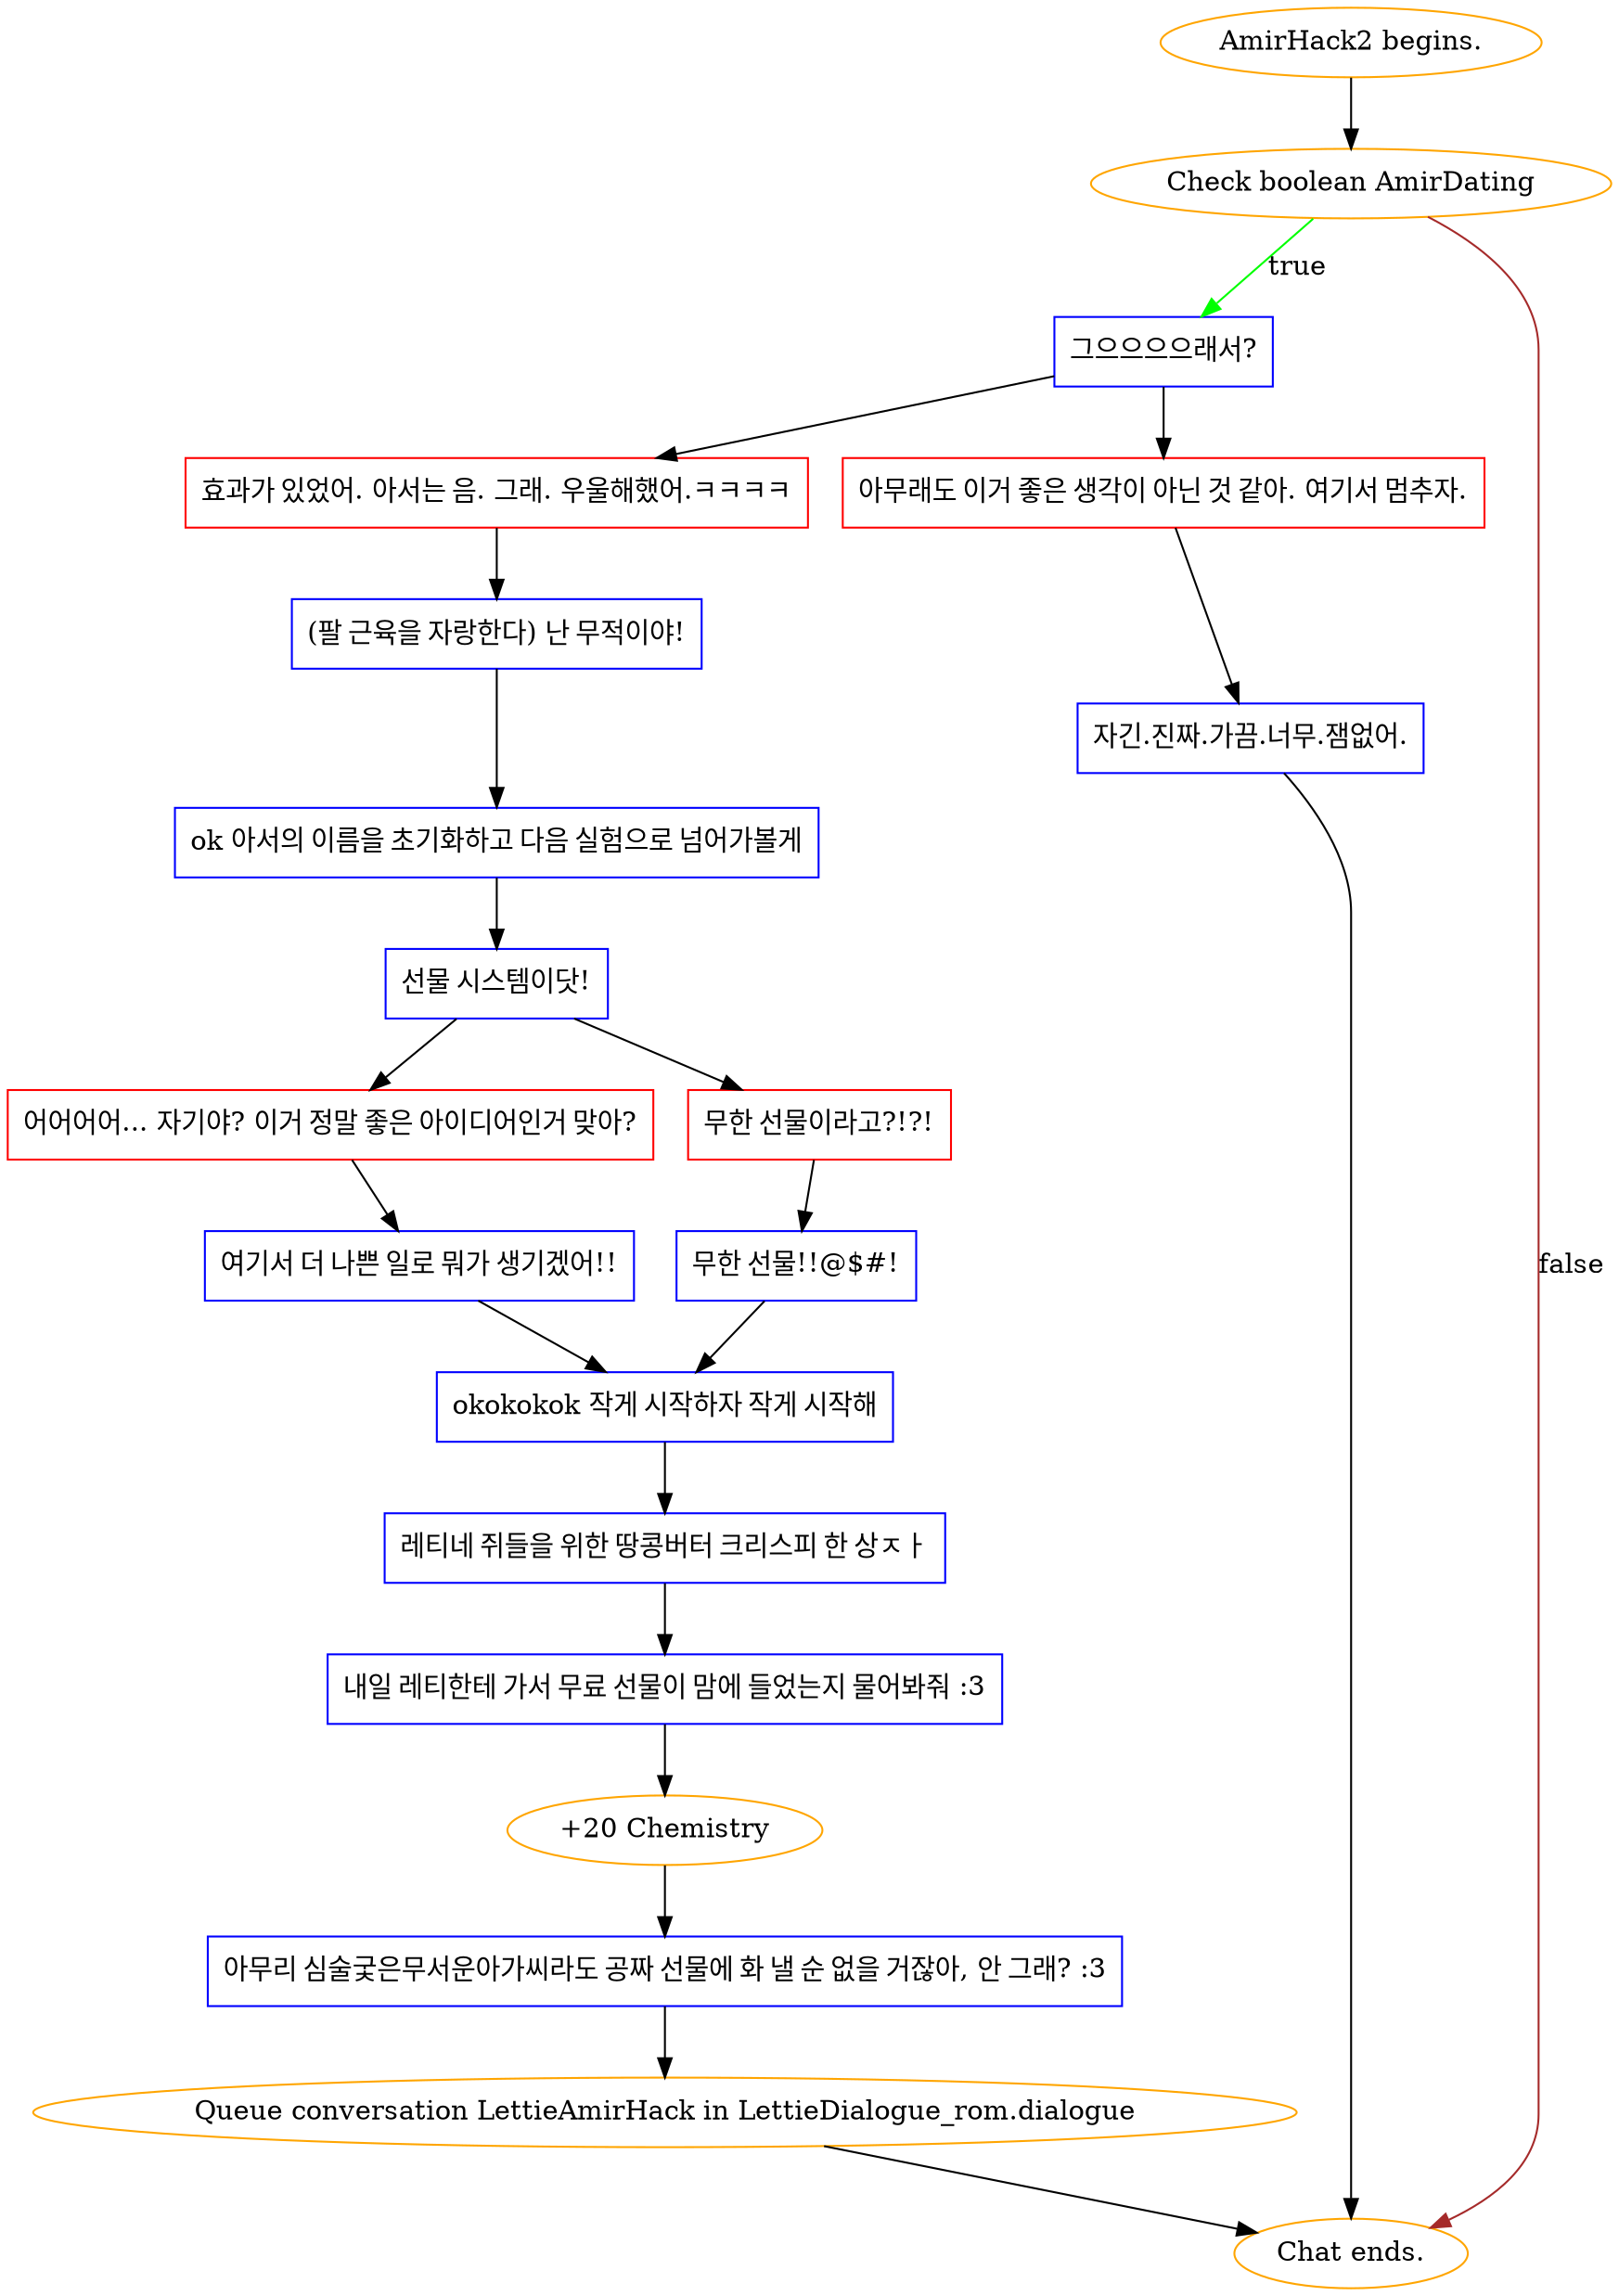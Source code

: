 digraph {
	"AmirHack2 begins." [color=orange];
		"AmirHack2 begins." -> j1974262334;
	j1974262334 [label="Check boolean AmirDating",color=orange];
		j1974262334 -> j2422381615 [label=true,color=green];
		j1974262334 -> "Chat ends." [label=false,color=brown];
	j2422381615 [label="그으으으으래서?",shape=box,color=blue];
		j2422381615 -> j1776608792;
		j2422381615 -> j805279821;
	"Chat ends." [color=orange];
	j1776608792 [label="효과가 있었어. 아서는 음. 그래. 우울해했어.ㅋㅋㅋㅋ",shape=box,color=red];
		j1776608792 -> j1687428220;
	j805279821 [label="아무래도 이거 좋은 생각이 아닌 것 같아. 여기서 멈추자.",shape=box,color=red];
		j805279821 -> j1180686460;
	j1687428220 [label="(팔 근육을 자랑한다) 난 무적이야!",shape=box,color=blue];
		j1687428220 -> j1003563693;
	j1180686460 [label="자긴.진짜.가끔.너무.잼없어.",shape=box,color=blue];
		j1180686460 -> "Chat ends.";
	j1003563693 [label="ok 아서의 이름을 초기화하고 다음 실험으로 넘어가볼게",shape=box,color=blue];
		j1003563693 -> j1109418824;
	j1109418824 [label="선물 시스템이닷!",shape=box,color=blue];
		j1109418824 -> j694847362;
		j1109418824 -> j726145899;
	j694847362 [label="어어어어... 자기야? 이거 정말 좋은 아이디어인거 맞아?",shape=box,color=red];
		j694847362 -> j1205266852;
	j726145899 [label="무한 선물이라고?!?!",shape=box,color=red];
		j726145899 -> j1271571504;
	j1205266852 [label="여기서 더 나쁜 일로 뭐가 생기겠어!!",shape=box,color=blue];
		j1205266852 -> j1886923448;
	j1271571504 [label="무한 선물!!@$#!",shape=box,color=blue];
		j1271571504 -> j1886923448;
	j1886923448 [label="okokokok 작게 시작하자 작게 시작해",shape=box,color=blue];
		j1886923448 -> j1712999892;
	j1712999892 [label="레티네 쥐들을 위한 땅콩버터 크리스피 한 상ㅈㅏ",shape=box,color=blue];
		j1712999892 -> j94696639;
	j94696639 [label="내일 레티한테 가서 무료 선물이 맘에 들었는지 물어봐줘 :3",shape=box,color=blue];
		j94696639 -> j2192259812;
	j2192259812 [label="+20 Chemistry",color=orange];
		j2192259812 -> j2192260238;
	j2192260238 [label="아무리 심술궃은무서운아가씨라도 공짜 선물에 화 낼 순 없을 거잖아, 안 그래? :3",shape=box,color=blue];
		j2192260238 -> "Initiate conversation LettieAmirHack in LettieDialogue_rom.dialogue";
	"Initiate conversation LettieAmirHack in LettieDialogue_rom.dialogue" [label="Queue conversation LettieAmirHack in LettieDialogue_rom.dialogue",color=orange];
		"Initiate conversation LettieAmirHack in LettieDialogue_rom.dialogue" -> "Chat ends.";
}